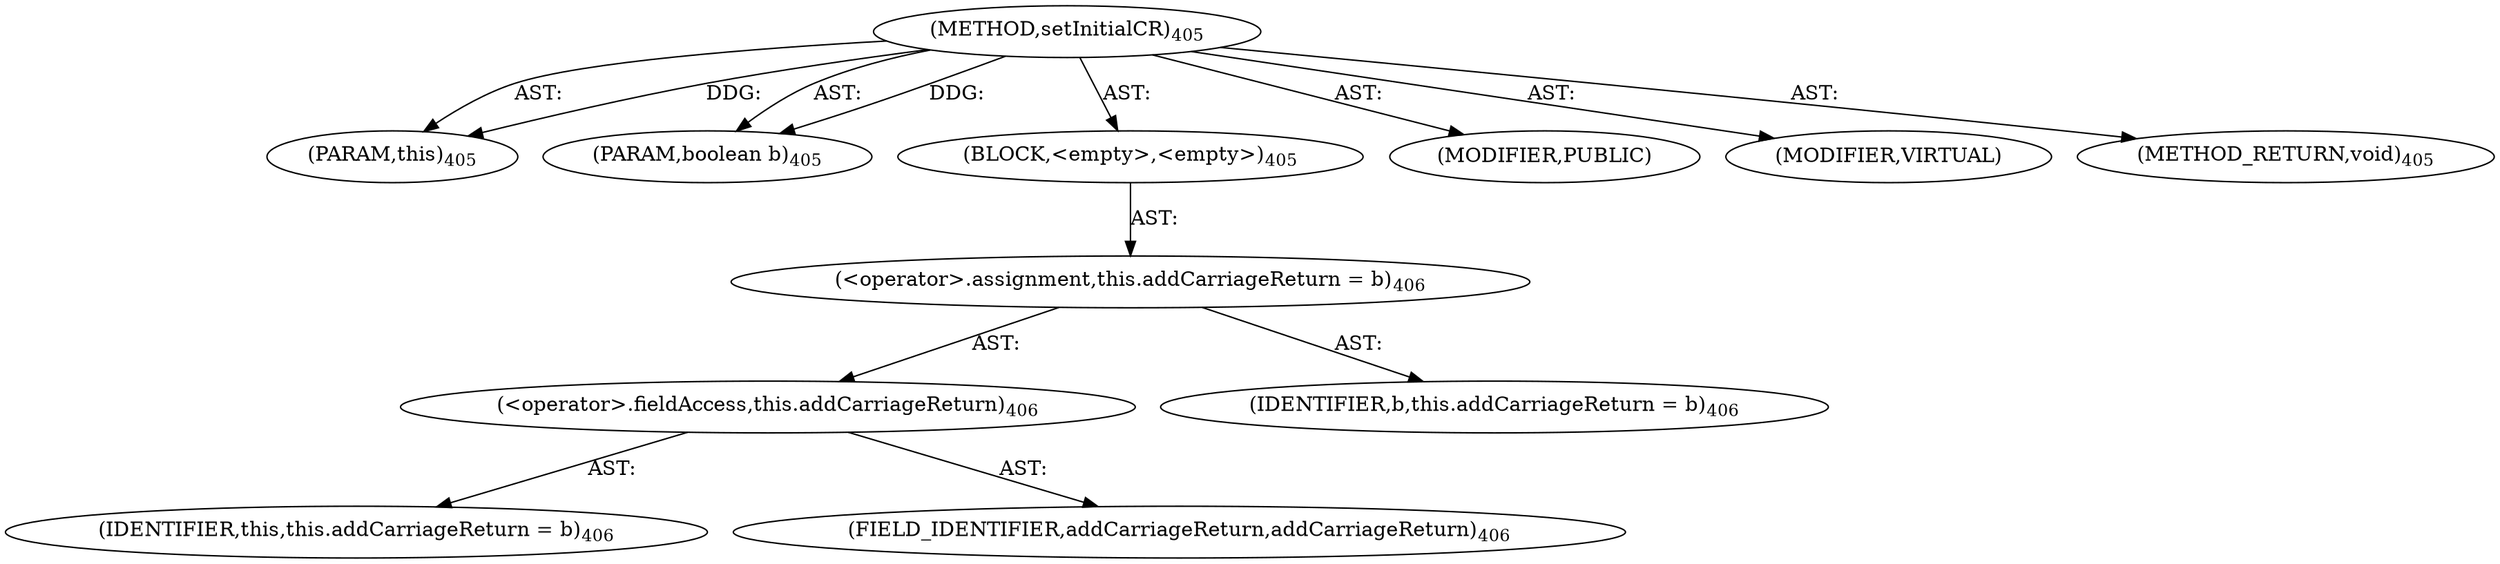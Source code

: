 digraph "setInitialCR" {  
"111669149717" [label = <(METHOD,setInitialCR)<SUB>405</SUB>> ]
"115964117008" [label = <(PARAM,this)<SUB>405</SUB>> ]
"115964117038" [label = <(PARAM,boolean b)<SUB>405</SUB>> ]
"25769803844" [label = <(BLOCK,&lt;empty&gt;,&lt;empty&gt;)<SUB>405</SUB>> ]
"30064771340" [label = <(&lt;operator&gt;.assignment,this.addCarriageReturn = b)<SUB>406</SUB>> ]
"30064771341" [label = <(&lt;operator&gt;.fieldAccess,this.addCarriageReturn)<SUB>406</SUB>> ]
"68719476764" [label = <(IDENTIFIER,this,this.addCarriageReturn = b)<SUB>406</SUB>> ]
"55834574902" [label = <(FIELD_IDENTIFIER,addCarriageReturn,addCarriageReturn)<SUB>406</SUB>> ]
"68719476952" [label = <(IDENTIFIER,b,this.addCarriageReturn = b)<SUB>406</SUB>> ]
"133143986234" [label = <(MODIFIER,PUBLIC)> ]
"133143986235" [label = <(MODIFIER,VIRTUAL)> ]
"128849018901" [label = <(METHOD_RETURN,void)<SUB>405</SUB>> ]
  "111669149717" -> "115964117008"  [ label = "AST: "] 
  "111669149717" -> "115964117038"  [ label = "AST: "] 
  "111669149717" -> "25769803844"  [ label = "AST: "] 
  "111669149717" -> "133143986234"  [ label = "AST: "] 
  "111669149717" -> "133143986235"  [ label = "AST: "] 
  "111669149717" -> "128849018901"  [ label = "AST: "] 
  "25769803844" -> "30064771340"  [ label = "AST: "] 
  "30064771340" -> "30064771341"  [ label = "AST: "] 
  "30064771340" -> "68719476952"  [ label = "AST: "] 
  "30064771341" -> "68719476764"  [ label = "AST: "] 
  "30064771341" -> "55834574902"  [ label = "AST: "] 
  "111669149717" -> "115964117008"  [ label = "DDG: "] 
  "111669149717" -> "115964117038"  [ label = "DDG: "] 
}
